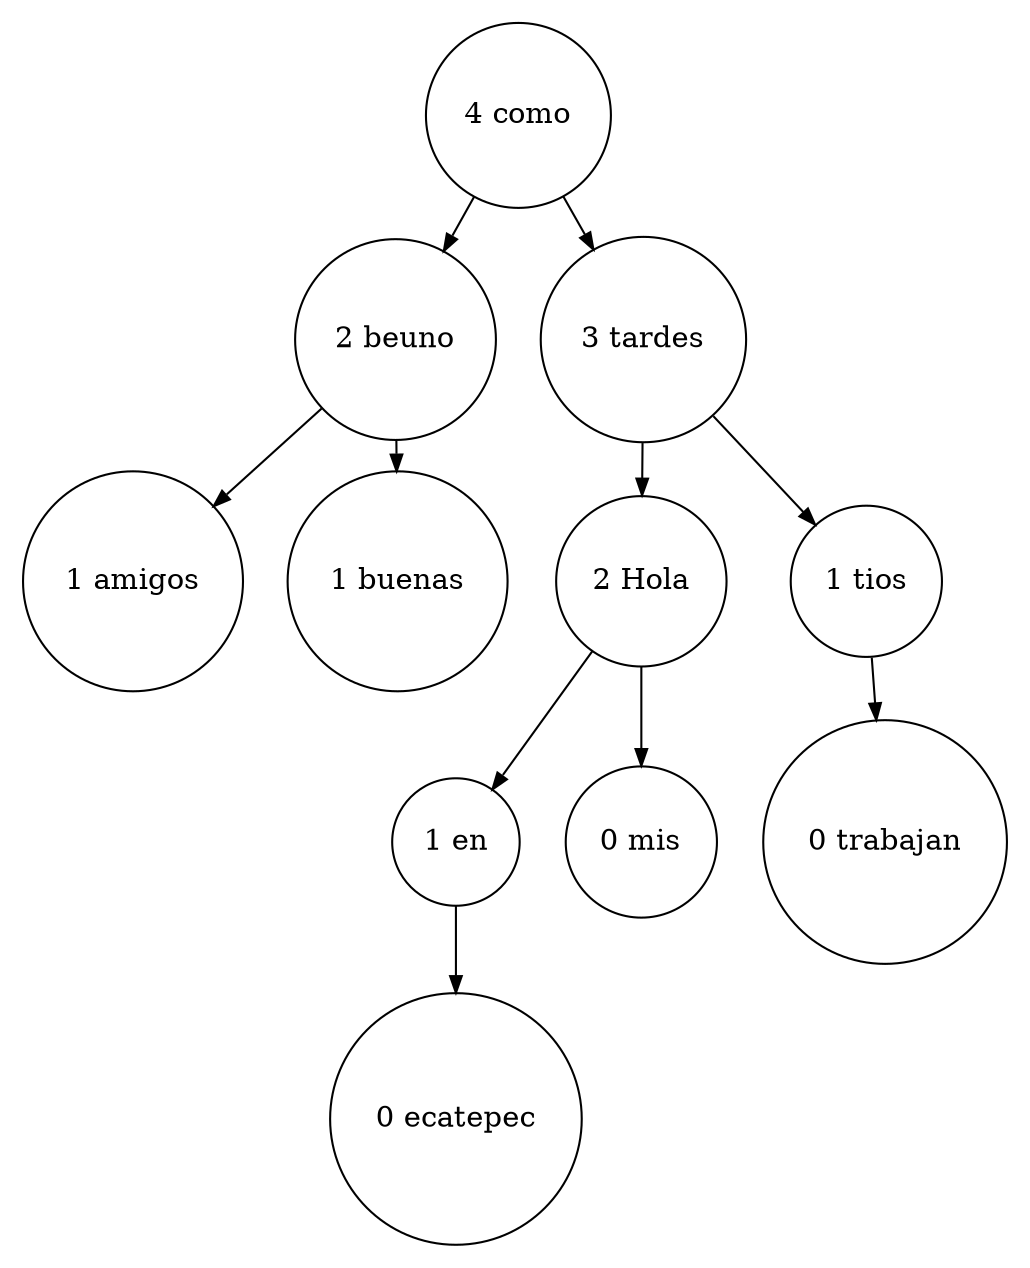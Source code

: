digraph G {
 nodesep=0.3;
 ranksep=0.2;
    margin=0.1;
   node [shape=circle];
  edge [arrowsize=0.8];"como"[label="4 como"]"como" -> "beuno";
"beuno"[label="2 beuno"]"beuno" -> "amigos";
"amigos"[label="1 amigos"]"beuno" -> "buenas";
"buenas"[label="1 buenas"]"como" -> "tardes";
"tardes"[label="3 tardes"]"tardes" -> "Hola";
"Hola"[label="2 Hola"]"Hola" -> "en";
"en"[label="1 en"]"en" -> "ecatepec";
"ecatepec"[label="0 ecatepec"]"Hola" -> "mis";
"mis"[label="0 mis"]"tardes" -> "tios";
"tios"[label="1 tios"]"tios" -> "trabajan";
"trabajan"[label="0 trabajan"]}